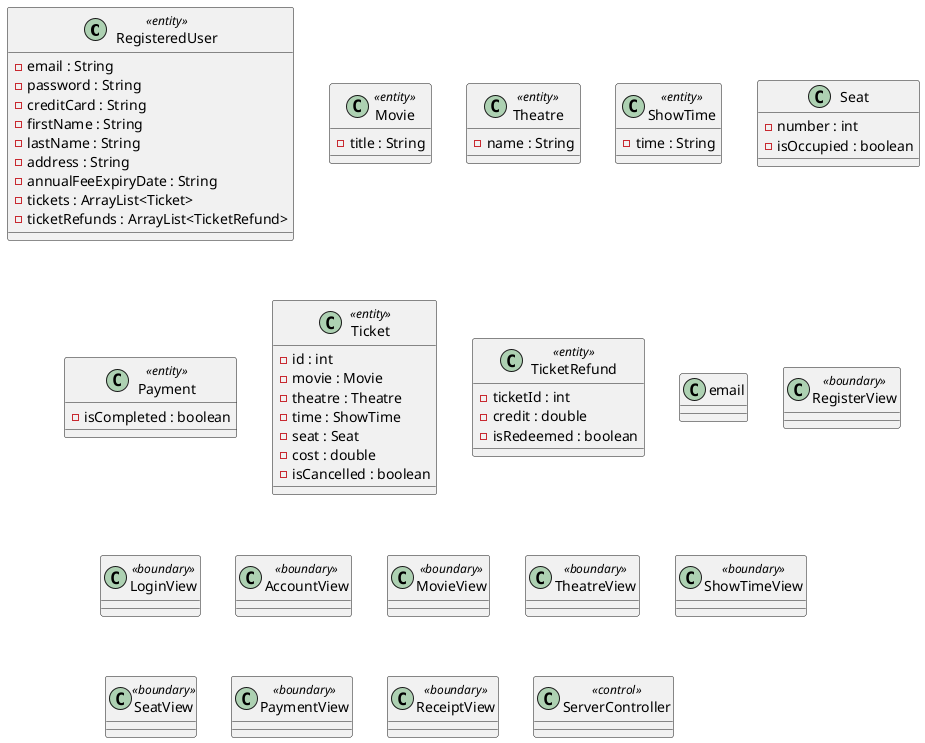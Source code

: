 @startuml relationships

class RegisteredUser <<entity>> {
    - email : String
    - password : String
    - creditCard : String
    - firstName : String
    - lastName : String
    - address : String
    - annualFeeExpiryDate : String
    - tickets : ArrayList<Ticket>
    - ticketRefunds : ArrayList<TicketRefund>
}

class Movie <<entity>> {
    - title : String
}

class Theatre <<entity>> {
    - name : String
}

class ShowTime <<entity>> {
    - time : String
}
class Seat {
    - number : int
    - isOccupied : boolean
}

class Payment <<entity>> {
    - isCompleted : boolean
}

class Ticket <<entity>> {
    - id : int
    - movie : Movie
    - theatre : Theatre
    - time : ShowTime
    - seat : Seat
    - cost : double
    - isCancelled : boolean
}

class TicketRefund <<entity>> {
    - ticketId : int
    - credit : double
    - isRedeemed : boolean
}

class email {}

class RegisterView <<boundary>>
class LoginView <<boundary>>
class AccountView <<boundary>>
class MovieView <<boundary>>
class TheatreView <<boundary>>
class ShowTimeView <<boundary>>
class SeatView <<boundary>>
class PaymentView <<boundary>>
class ReceiptView <<boundary>>

class ServerController <<control>>

@enduml